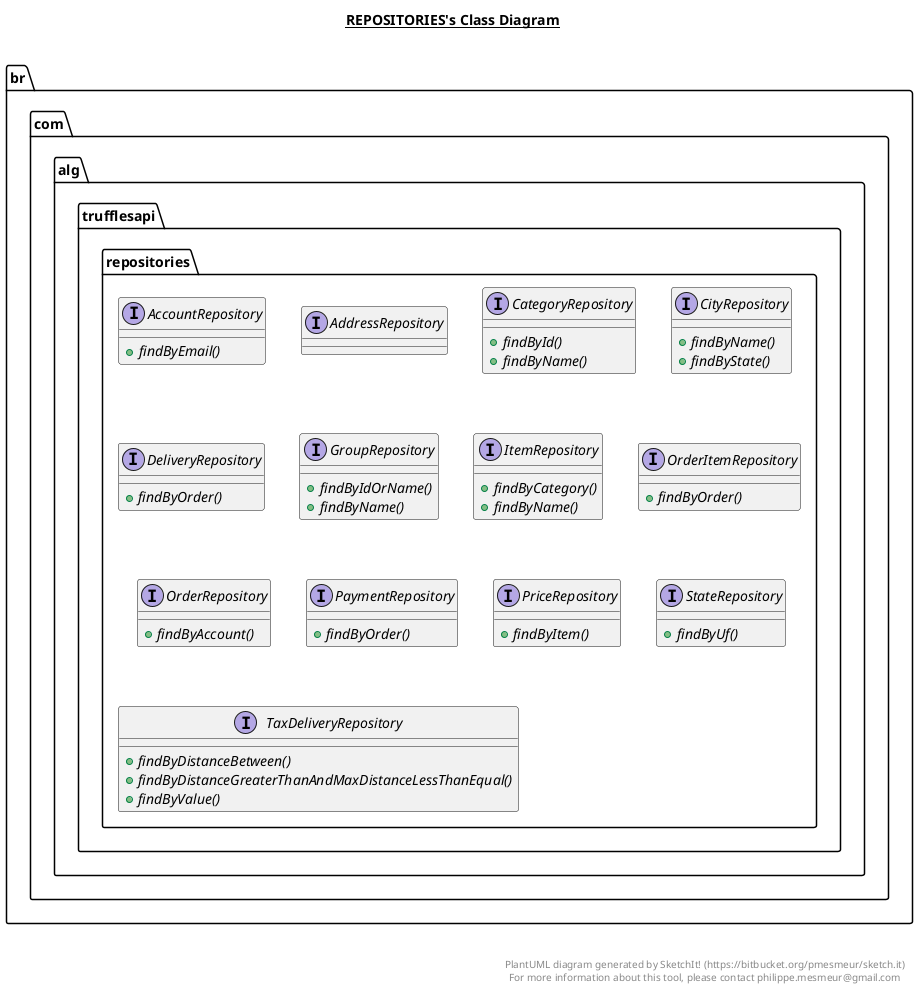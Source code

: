 @startuml

title __REPOSITORIES's Class Diagram__\n

  namespace br.com.alg.trufflesapi {
    namespace repositories {
      interface br.com.alg.trufflesapi.repositories.AccountRepository {
          {abstract} + findByEmail()
      }
    }
  }
  

  namespace br.com.alg.trufflesapi {
    namespace repositories {
      interface br.com.alg.trufflesapi.repositories.AddressRepository {
      }
    }
  }
  

  namespace br.com.alg.trufflesapi {
    namespace repositories {
      interface br.com.alg.trufflesapi.repositories.CategoryRepository {
          {abstract} + findById()
          {abstract} + findByName()
      }
    }
  }
  

  namespace br.com.alg.trufflesapi {
    namespace repositories {
      interface br.com.alg.trufflesapi.repositories.CityRepository {
          {abstract} + findByName()
          {abstract} + findByState()
      }
    }
  }
  

  namespace br.com.alg.trufflesapi {
    namespace repositories {
      interface br.com.alg.trufflesapi.repositories.DeliveryRepository {
          {abstract} + findByOrder()
      }
    }
  }
  

  namespace br.com.alg.trufflesapi {
    namespace repositories {
      interface br.com.alg.trufflesapi.repositories.GroupRepository {
          {abstract} + findByIdOrName()
          {abstract} + findByName()
      }
    }
  }
  

  namespace br.com.alg.trufflesapi {
    namespace repositories {
      interface br.com.alg.trufflesapi.repositories.ItemRepository {
          {abstract} + findByCategory()
          {abstract} + findByName()
      }
    }
  }
  

  namespace br.com.alg.trufflesapi {
    namespace repositories {
      interface br.com.alg.trufflesapi.repositories.OrderItemRepository {
          {abstract} + findByOrder()
      }
    }
  }
  

  namespace br.com.alg.trufflesapi {
    namespace repositories {
      interface br.com.alg.trufflesapi.repositories.OrderRepository {
          {abstract} + findByAccount()
      }
    }
  }
  

  namespace br.com.alg.trufflesapi {
    namespace repositories {
      interface br.com.alg.trufflesapi.repositories.PaymentRepository {
          {abstract} + findByOrder()
      }
    }
  }
  

  namespace br.com.alg.trufflesapi {
    namespace repositories {
      interface br.com.alg.trufflesapi.repositories.PriceRepository {
          {abstract} + findByItem()
      }
    }
  }
  

  namespace br.com.alg.trufflesapi {
    namespace repositories {
      interface br.com.alg.trufflesapi.repositories.StateRepository {
          {abstract} + findByUf()
      }
    }
  }
  

  namespace br.com.alg.trufflesapi {
    namespace repositories {
      interface br.com.alg.trufflesapi.repositories.TaxDeliveryRepository {
          {abstract} + findByDistanceBetween()
          {abstract} + findByDistanceGreaterThanAndMaxDistanceLessThanEqual()
          {abstract} + findByValue()
      }
    }
  }
  



right footer


PlantUML diagram generated by SketchIt! (https://bitbucket.org/pmesmeur/sketch.it)
For more information about this tool, please contact philippe.mesmeur@gmail.com
endfooter

@enduml
